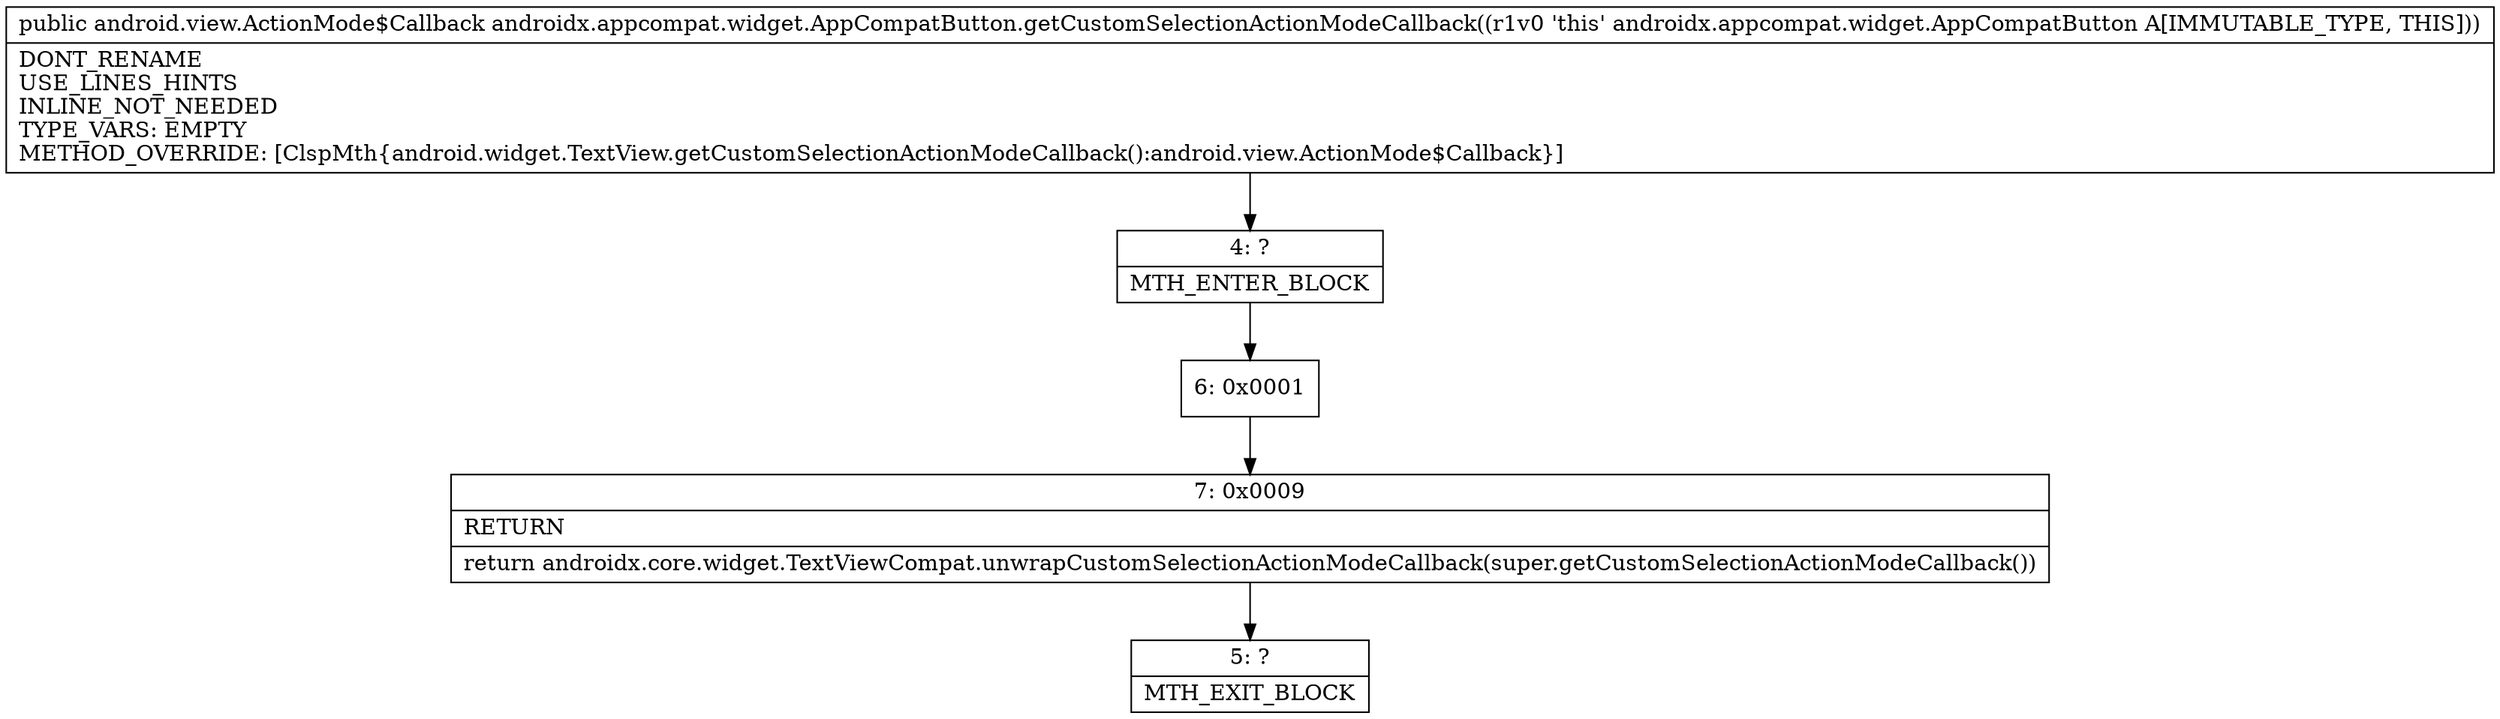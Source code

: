 digraph "CFG forandroidx.appcompat.widget.AppCompatButton.getCustomSelectionActionModeCallback()Landroid\/view\/ActionMode$Callback;" {
Node_4 [shape=record,label="{4\:\ ?|MTH_ENTER_BLOCK\l}"];
Node_6 [shape=record,label="{6\:\ 0x0001}"];
Node_7 [shape=record,label="{7\:\ 0x0009|RETURN\l|return androidx.core.widget.TextViewCompat.unwrapCustomSelectionActionModeCallback(super.getCustomSelectionActionModeCallback())\l}"];
Node_5 [shape=record,label="{5\:\ ?|MTH_EXIT_BLOCK\l}"];
MethodNode[shape=record,label="{public android.view.ActionMode$Callback androidx.appcompat.widget.AppCompatButton.getCustomSelectionActionModeCallback((r1v0 'this' androidx.appcompat.widget.AppCompatButton A[IMMUTABLE_TYPE, THIS]))  | DONT_RENAME\lUSE_LINES_HINTS\lINLINE_NOT_NEEDED\lTYPE_VARS: EMPTY\lMETHOD_OVERRIDE: [ClspMth\{android.widget.TextView.getCustomSelectionActionModeCallback():android.view.ActionMode$Callback\}]\l}"];
MethodNode -> Node_4;Node_4 -> Node_6;
Node_6 -> Node_7;
Node_7 -> Node_5;
}

